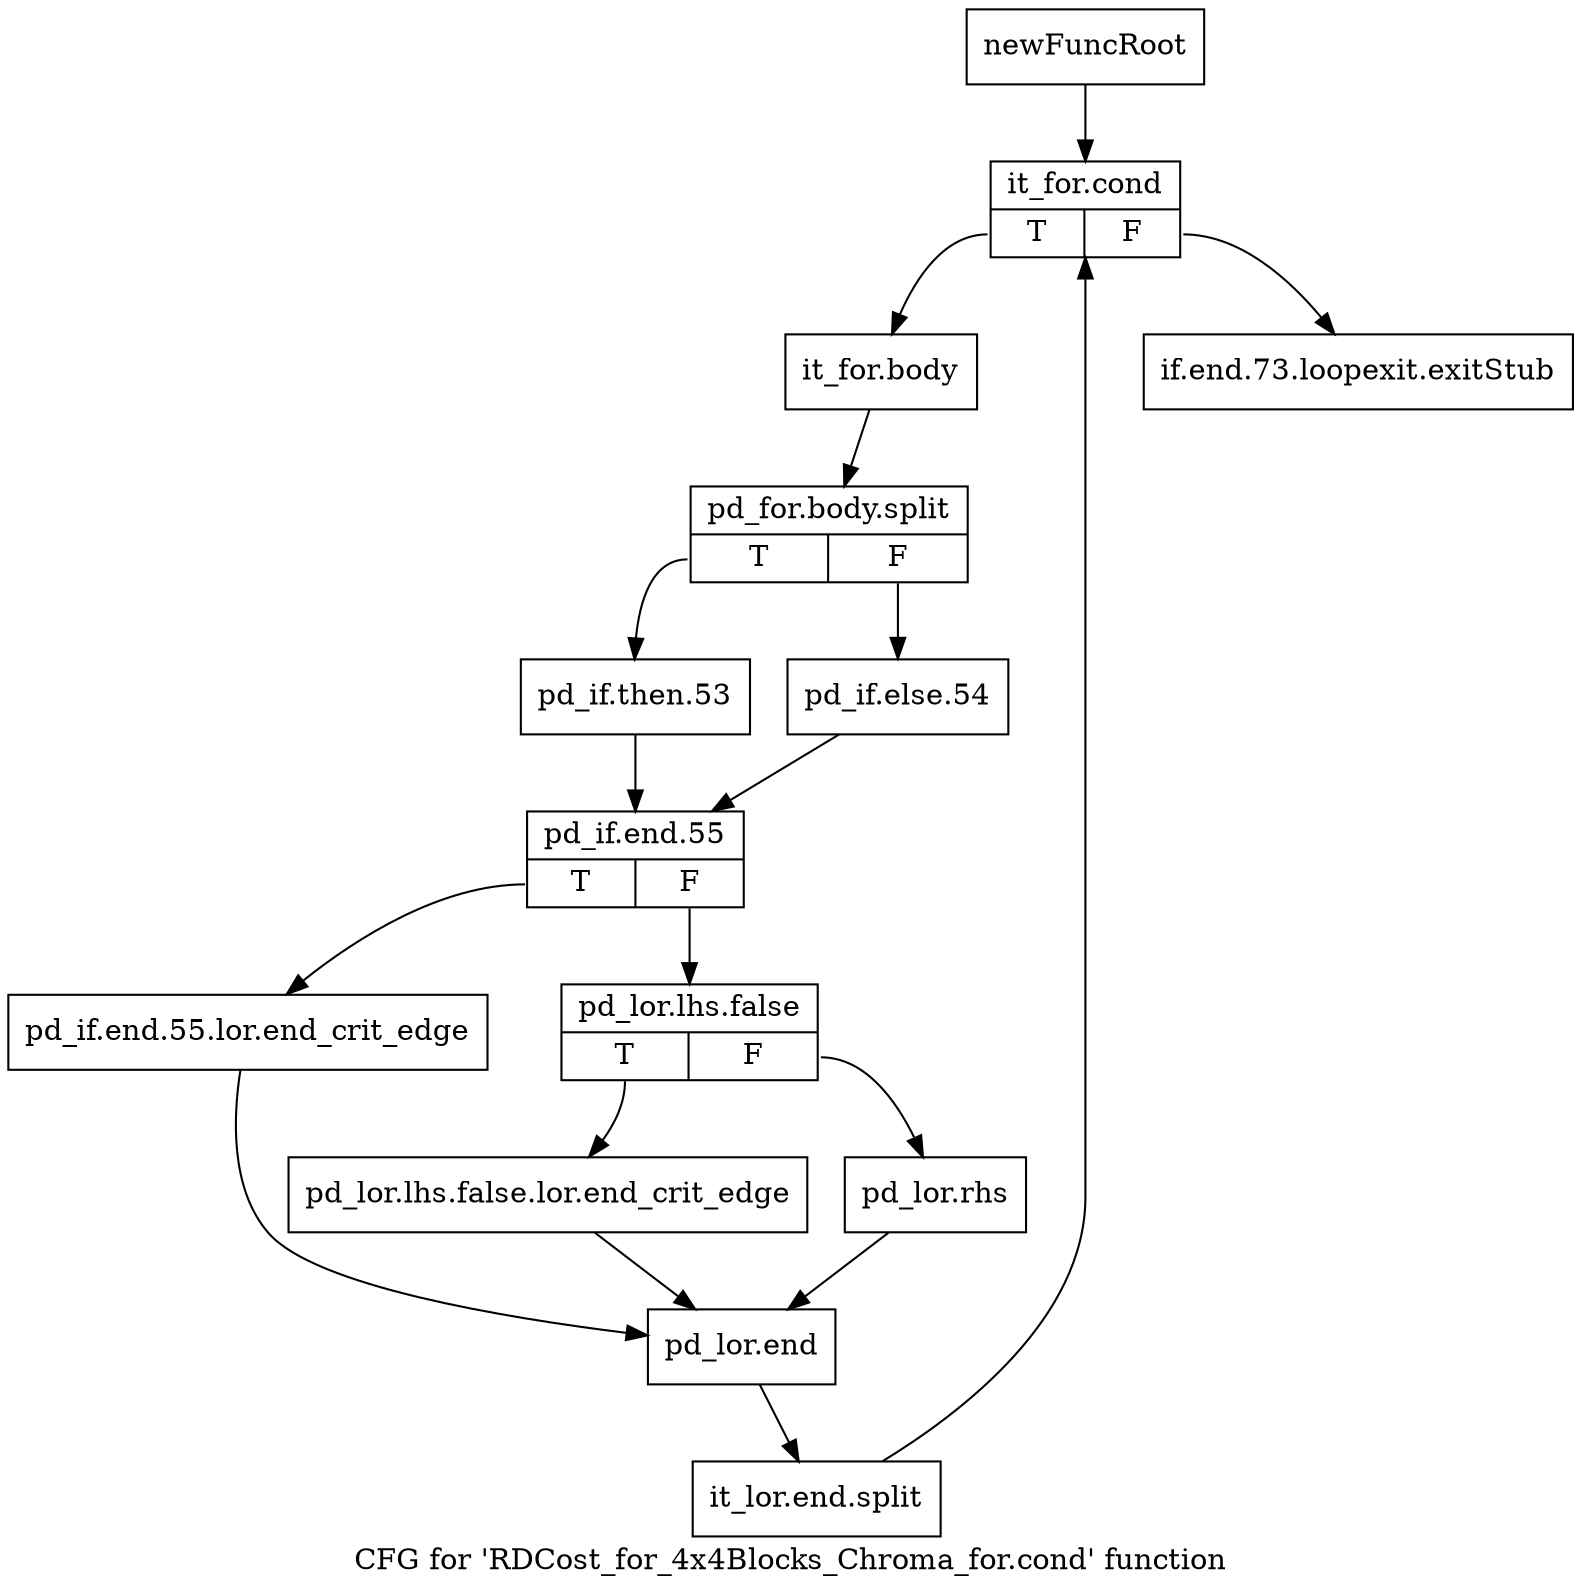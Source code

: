 digraph "CFG for 'RDCost_for_4x4Blocks_Chroma_for.cond' function" {
	label="CFG for 'RDCost_for_4x4Blocks_Chroma_for.cond' function";

	Node0x2afef10 [shape=record,label="{newFuncRoot}"];
	Node0x2afef10 -> Node0x2afefb0;
	Node0x2afef60 [shape=record,label="{if.end.73.loopexit.exitStub}"];
	Node0x2afefb0 [shape=record,label="{it_for.cond|{<s0>T|<s1>F}}"];
	Node0x2afefb0:s0 -> Node0x2aff000;
	Node0x2afefb0:s1 -> Node0x2afef60;
	Node0x2aff000 [shape=record,label="{it_for.body}"];
	Node0x2aff000 -> Node0x37e63a0;
	Node0x37e63a0 [shape=record,label="{pd_for.body.split|{<s0>T|<s1>F}}"];
	Node0x37e63a0:s0 -> Node0x2aff0a0;
	Node0x37e63a0:s1 -> Node0x2aff050;
	Node0x2aff050 [shape=record,label="{pd_if.else.54}"];
	Node0x2aff050 -> Node0x2aff0f0;
	Node0x2aff0a0 [shape=record,label="{pd_if.then.53}"];
	Node0x2aff0a0 -> Node0x2aff0f0;
	Node0x2aff0f0 [shape=record,label="{pd_if.end.55|{<s0>T|<s1>F}}"];
	Node0x2aff0f0:s0 -> Node0x2aff230;
	Node0x2aff0f0:s1 -> Node0x2aff140;
	Node0x2aff140 [shape=record,label="{pd_lor.lhs.false|{<s0>T|<s1>F}}"];
	Node0x2aff140:s0 -> Node0x2aff1e0;
	Node0x2aff140:s1 -> Node0x2aff190;
	Node0x2aff190 [shape=record,label="{pd_lor.rhs}"];
	Node0x2aff190 -> Node0x2aff280;
	Node0x2aff1e0 [shape=record,label="{pd_lor.lhs.false.lor.end_crit_edge}"];
	Node0x2aff1e0 -> Node0x2aff280;
	Node0x2aff230 [shape=record,label="{pd_if.end.55.lor.end_crit_edge}"];
	Node0x2aff230 -> Node0x2aff280;
	Node0x2aff280 [shape=record,label="{pd_lor.end}"];
	Node0x2aff280 -> Node0x3963410;
	Node0x3963410 [shape=record,label="{it_lor.end.split}"];
	Node0x3963410 -> Node0x2afefb0;
}

